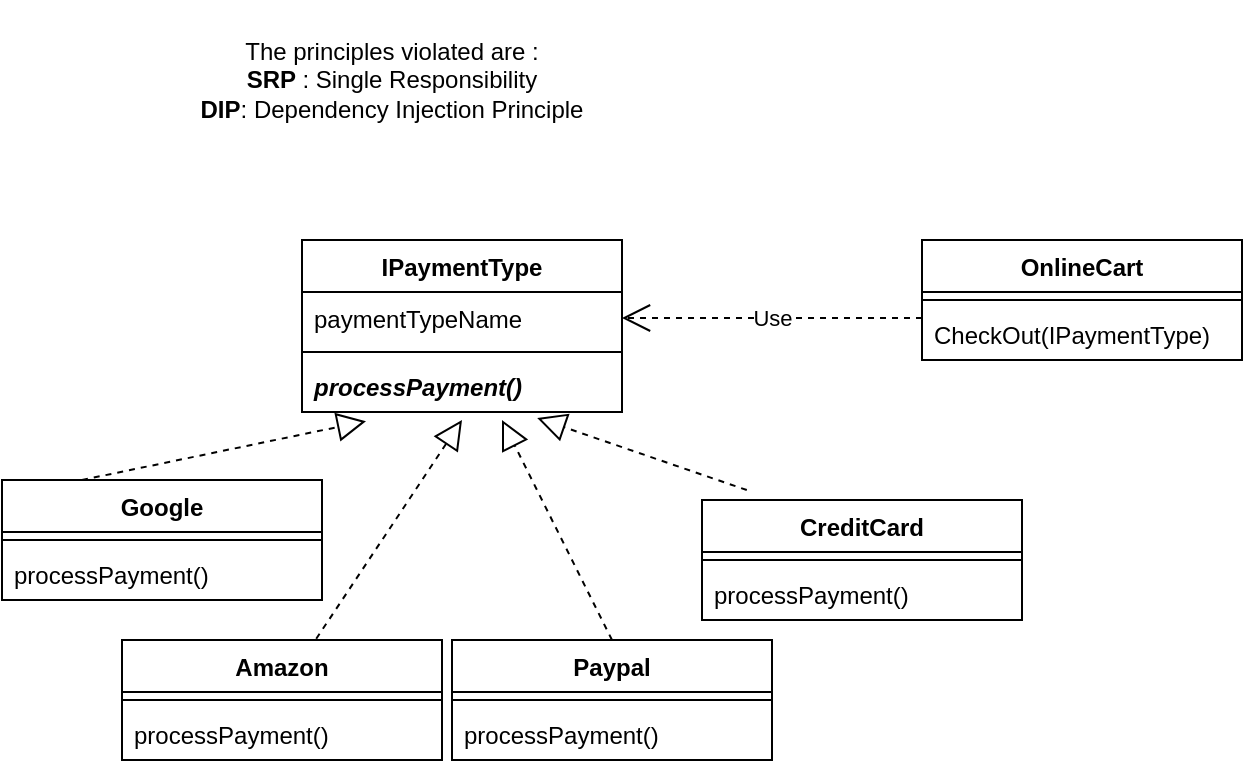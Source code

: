 <mxfile version="20.1.1" type="github">
  <diagram id="TVbysb9BhAZCJ-ZdXqTq" name="Page-1">
    <mxGraphModel dx="526" dy="483" grid="1" gridSize="10" guides="1" tooltips="1" connect="1" arrows="1" fold="1" page="1" pageScale="1" pageWidth="850" pageHeight="1100" math="0" shadow="0">
      <root>
        <mxCell id="0" />
        <mxCell id="1" parent="0" />
        <mxCell id="3gSHG1WFgtymDXRMDP2_-1" value="The principles violated are :&lt;br&gt;&lt;b&gt;SRP &lt;/b&gt;: Single Responsibility&lt;br&gt;&lt;b&gt;DIP&lt;/b&gt;: Dependency Injection Principle" style="text;html=1;strokeColor=none;fillColor=none;align=center;verticalAlign=middle;whiteSpace=wrap;rounded=0;" vertex="1" parent="1">
          <mxGeometry x="40" y="30" width="390" height="80" as="geometry" />
        </mxCell>
        <mxCell id="3gSHG1WFgtymDXRMDP2_-2" value="IPaymentType" style="swimlane;fontStyle=1;align=center;verticalAlign=top;childLayout=stackLayout;horizontal=1;startSize=26;horizontalStack=0;resizeParent=1;resizeParentMax=0;resizeLast=0;collapsible=1;marginBottom=0;" vertex="1" parent="1">
          <mxGeometry x="190" y="150" width="160" height="86" as="geometry" />
        </mxCell>
        <mxCell id="3gSHG1WFgtymDXRMDP2_-3" value="paymentTypeName" style="text;strokeColor=none;fillColor=none;align=left;verticalAlign=top;spacingLeft=4;spacingRight=4;overflow=hidden;rotatable=0;points=[[0,0.5],[1,0.5]];portConstraint=eastwest;" vertex="1" parent="3gSHG1WFgtymDXRMDP2_-2">
          <mxGeometry y="26" width="160" height="26" as="geometry" />
        </mxCell>
        <mxCell id="3gSHG1WFgtymDXRMDP2_-4" value="" style="line;strokeWidth=1;fillColor=none;align=left;verticalAlign=middle;spacingTop=-1;spacingLeft=3;spacingRight=3;rotatable=0;labelPosition=right;points=[];portConstraint=eastwest;" vertex="1" parent="3gSHG1WFgtymDXRMDP2_-2">
          <mxGeometry y="52" width="160" height="8" as="geometry" />
        </mxCell>
        <mxCell id="3gSHG1WFgtymDXRMDP2_-5" value="processPayment()" style="text;strokeColor=none;fillColor=none;align=left;verticalAlign=top;spacingLeft=4;spacingRight=4;overflow=hidden;rotatable=0;points=[[0,0.5],[1,0.5]];portConstraint=eastwest;fontStyle=3" vertex="1" parent="3gSHG1WFgtymDXRMDP2_-2">
          <mxGeometry y="60" width="160" height="26" as="geometry" />
        </mxCell>
        <mxCell id="3gSHG1WFgtymDXRMDP2_-6" value="CreditCard" style="swimlane;fontStyle=1;align=center;verticalAlign=top;childLayout=stackLayout;horizontal=1;startSize=26;horizontalStack=0;resizeParent=1;resizeParentMax=0;resizeLast=0;collapsible=1;marginBottom=0;" vertex="1" parent="1">
          <mxGeometry x="390" y="280" width="160" height="60" as="geometry" />
        </mxCell>
        <mxCell id="3gSHG1WFgtymDXRMDP2_-8" value="" style="line;strokeWidth=1;fillColor=none;align=left;verticalAlign=middle;spacingTop=-1;spacingLeft=3;spacingRight=3;rotatable=0;labelPosition=right;points=[];portConstraint=eastwest;" vertex="1" parent="3gSHG1WFgtymDXRMDP2_-6">
          <mxGeometry y="26" width="160" height="8" as="geometry" />
        </mxCell>
        <mxCell id="3gSHG1WFgtymDXRMDP2_-9" value="processPayment()" style="text;strokeColor=none;fillColor=none;align=left;verticalAlign=top;spacingLeft=4;spacingRight=4;overflow=hidden;rotatable=0;points=[[0,0.5],[1,0.5]];portConstraint=eastwest;fontStyle=0" vertex="1" parent="3gSHG1WFgtymDXRMDP2_-6">
          <mxGeometry y="34" width="160" height="26" as="geometry" />
        </mxCell>
        <mxCell id="3gSHG1WFgtymDXRMDP2_-10" value="Google" style="swimlane;fontStyle=1;align=center;verticalAlign=top;childLayout=stackLayout;horizontal=1;startSize=26;horizontalStack=0;resizeParent=1;resizeParentMax=0;resizeLast=0;collapsible=1;marginBottom=0;" vertex="1" parent="1">
          <mxGeometry x="40" y="270" width="160" height="60" as="geometry" />
        </mxCell>
        <mxCell id="3gSHG1WFgtymDXRMDP2_-11" value="" style="line;strokeWidth=1;fillColor=none;align=left;verticalAlign=middle;spacingTop=-1;spacingLeft=3;spacingRight=3;rotatable=0;labelPosition=right;points=[];portConstraint=eastwest;" vertex="1" parent="3gSHG1WFgtymDXRMDP2_-10">
          <mxGeometry y="26" width="160" height="8" as="geometry" />
        </mxCell>
        <mxCell id="3gSHG1WFgtymDXRMDP2_-12" value="processPayment()" style="text;strokeColor=none;fillColor=none;align=left;verticalAlign=top;spacingLeft=4;spacingRight=4;overflow=hidden;rotatable=0;points=[[0,0.5],[1,0.5]];portConstraint=eastwest;fontStyle=0" vertex="1" parent="3gSHG1WFgtymDXRMDP2_-10">
          <mxGeometry y="34" width="160" height="26" as="geometry" />
        </mxCell>
        <mxCell id="3gSHG1WFgtymDXRMDP2_-13" value="Paypal" style="swimlane;fontStyle=1;align=center;verticalAlign=top;childLayout=stackLayout;horizontal=1;startSize=26;horizontalStack=0;resizeParent=1;resizeParentMax=0;resizeLast=0;collapsible=1;marginBottom=0;" vertex="1" parent="1">
          <mxGeometry x="265" y="350" width="160" height="60" as="geometry" />
        </mxCell>
        <mxCell id="3gSHG1WFgtymDXRMDP2_-14" value="" style="line;strokeWidth=1;fillColor=none;align=left;verticalAlign=middle;spacingTop=-1;spacingLeft=3;spacingRight=3;rotatable=0;labelPosition=right;points=[];portConstraint=eastwest;" vertex="1" parent="3gSHG1WFgtymDXRMDP2_-13">
          <mxGeometry y="26" width="160" height="8" as="geometry" />
        </mxCell>
        <mxCell id="3gSHG1WFgtymDXRMDP2_-15" value="processPayment()" style="text;strokeColor=none;fillColor=none;align=left;verticalAlign=top;spacingLeft=4;spacingRight=4;overflow=hidden;rotatable=0;points=[[0,0.5],[1,0.5]];portConstraint=eastwest;fontStyle=0" vertex="1" parent="3gSHG1WFgtymDXRMDP2_-13">
          <mxGeometry y="34" width="160" height="26" as="geometry" />
        </mxCell>
        <mxCell id="3gSHG1WFgtymDXRMDP2_-16" value="Amazon" style="swimlane;fontStyle=1;align=center;verticalAlign=top;childLayout=stackLayout;horizontal=1;startSize=26;horizontalStack=0;resizeParent=1;resizeParentMax=0;resizeLast=0;collapsible=1;marginBottom=0;" vertex="1" parent="1">
          <mxGeometry x="100" y="350" width="160" height="60" as="geometry" />
        </mxCell>
        <mxCell id="3gSHG1WFgtymDXRMDP2_-17" value="" style="line;strokeWidth=1;fillColor=none;align=left;verticalAlign=middle;spacingTop=-1;spacingLeft=3;spacingRight=3;rotatable=0;labelPosition=right;points=[];portConstraint=eastwest;" vertex="1" parent="3gSHG1WFgtymDXRMDP2_-16">
          <mxGeometry y="26" width="160" height="8" as="geometry" />
        </mxCell>
        <mxCell id="3gSHG1WFgtymDXRMDP2_-18" value="processPayment()" style="text;strokeColor=none;fillColor=none;align=left;verticalAlign=top;spacingLeft=4;spacingRight=4;overflow=hidden;rotatable=0;points=[[0,0.5],[1,0.5]];portConstraint=eastwest;fontStyle=0" vertex="1" parent="3gSHG1WFgtymDXRMDP2_-16">
          <mxGeometry y="34" width="160" height="26" as="geometry" />
        </mxCell>
        <mxCell id="3gSHG1WFgtymDXRMDP2_-19" value="" style="endArrow=block;dashed=1;endFill=0;endSize=12;html=1;rounded=0;exitX=0.25;exitY=0;exitDx=0;exitDy=0;entryX=0.2;entryY=1.177;entryDx=0;entryDy=0;entryPerimeter=0;" edge="1" parent="1" source="3gSHG1WFgtymDXRMDP2_-10" target="3gSHG1WFgtymDXRMDP2_-5">
          <mxGeometry width="160" relative="1" as="geometry">
            <mxPoint x="190" y="200" as="sourcePoint" />
            <mxPoint x="350" y="200" as="targetPoint" />
          </mxGeometry>
        </mxCell>
        <mxCell id="3gSHG1WFgtymDXRMDP2_-20" value="" style="endArrow=block;dashed=1;endFill=0;endSize=12;html=1;rounded=0;exitX=0.14;exitY=-0.083;exitDx=0;exitDy=0;entryX=0.735;entryY=1.115;entryDx=0;entryDy=0;entryPerimeter=0;exitPerimeter=0;" edge="1" parent="1" source="3gSHG1WFgtymDXRMDP2_-6" target="3gSHG1WFgtymDXRMDP2_-5">
          <mxGeometry width="160" relative="1" as="geometry">
            <mxPoint x="180" y="280" as="sourcePoint" />
            <mxPoint x="232" y="250.602" as="targetPoint" />
          </mxGeometry>
        </mxCell>
        <mxCell id="3gSHG1WFgtymDXRMDP2_-21" value="" style="endArrow=block;dashed=1;endFill=0;endSize=12;html=1;rounded=0;exitX=0.5;exitY=0;exitDx=0;exitDy=0;" edge="1" parent="1" source="3gSHG1WFgtymDXRMDP2_-13">
          <mxGeometry width="160" relative="1" as="geometry">
            <mxPoint x="422.4" y="285.02" as="sourcePoint" />
            <mxPoint x="290" y="240" as="targetPoint" />
          </mxGeometry>
        </mxCell>
        <mxCell id="3gSHG1WFgtymDXRMDP2_-22" value="" style="endArrow=block;dashed=1;endFill=0;endSize=12;html=1;rounded=0;exitX=0.607;exitY=-0.01;exitDx=0;exitDy=0;exitPerimeter=0;entryX=0.5;entryY=1.154;entryDx=0;entryDy=0;entryPerimeter=0;" edge="1" parent="1" source="3gSHG1WFgtymDXRMDP2_-16" target="3gSHG1WFgtymDXRMDP2_-5">
          <mxGeometry width="160" relative="1" as="geometry">
            <mxPoint x="355" y="360" as="sourcePoint" />
            <mxPoint x="300" y="250" as="targetPoint" />
          </mxGeometry>
        </mxCell>
        <mxCell id="3gSHG1WFgtymDXRMDP2_-23" value="OnlineCart" style="swimlane;fontStyle=1;align=center;verticalAlign=top;childLayout=stackLayout;horizontal=1;startSize=26;horizontalStack=0;resizeParent=1;resizeParentMax=0;resizeLast=0;collapsible=1;marginBottom=0;" vertex="1" parent="1">
          <mxGeometry x="500" y="150" width="160" height="60" as="geometry" />
        </mxCell>
        <mxCell id="3gSHG1WFgtymDXRMDP2_-25" value="" style="line;strokeWidth=1;fillColor=none;align=left;verticalAlign=middle;spacingTop=-1;spacingLeft=3;spacingRight=3;rotatable=0;labelPosition=right;points=[];portConstraint=eastwest;" vertex="1" parent="3gSHG1WFgtymDXRMDP2_-23">
          <mxGeometry y="26" width="160" height="8" as="geometry" />
        </mxCell>
        <mxCell id="3gSHG1WFgtymDXRMDP2_-26" value="CheckOut(IPaymentType)" style="text;strokeColor=none;fillColor=none;align=left;verticalAlign=top;spacingLeft=4;spacingRight=4;overflow=hidden;rotatable=0;points=[[0,0.5],[1,0.5]];portConstraint=eastwest;fontStyle=0" vertex="1" parent="3gSHG1WFgtymDXRMDP2_-23">
          <mxGeometry y="34" width="160" height="26" as="geometry" />
        </mxCell>
        <mxCell id="3gSHG1WFgtymDXRMDP2_-27" value="Use" style="endArrow=open;endSize=12;dashed=1;html=1;rounded=0;entryX=1;entryY=0.5;entryDx=0;entryDy=0;" edge="1" parent="1" target="3gSHG1WFgtymDXRMDP2_-3">
          <mxGeometry width="160" relative="1" as="geometry">
            <mxPoint x="500" y="189" as="sourcePoint" />
            <mxPoint x="480" y="270" as="targetPoint" />
          </mxGeometry>
        </mxCell>
      </root>
    </mxGraphModel>
  </diagram>
</mxfile>
